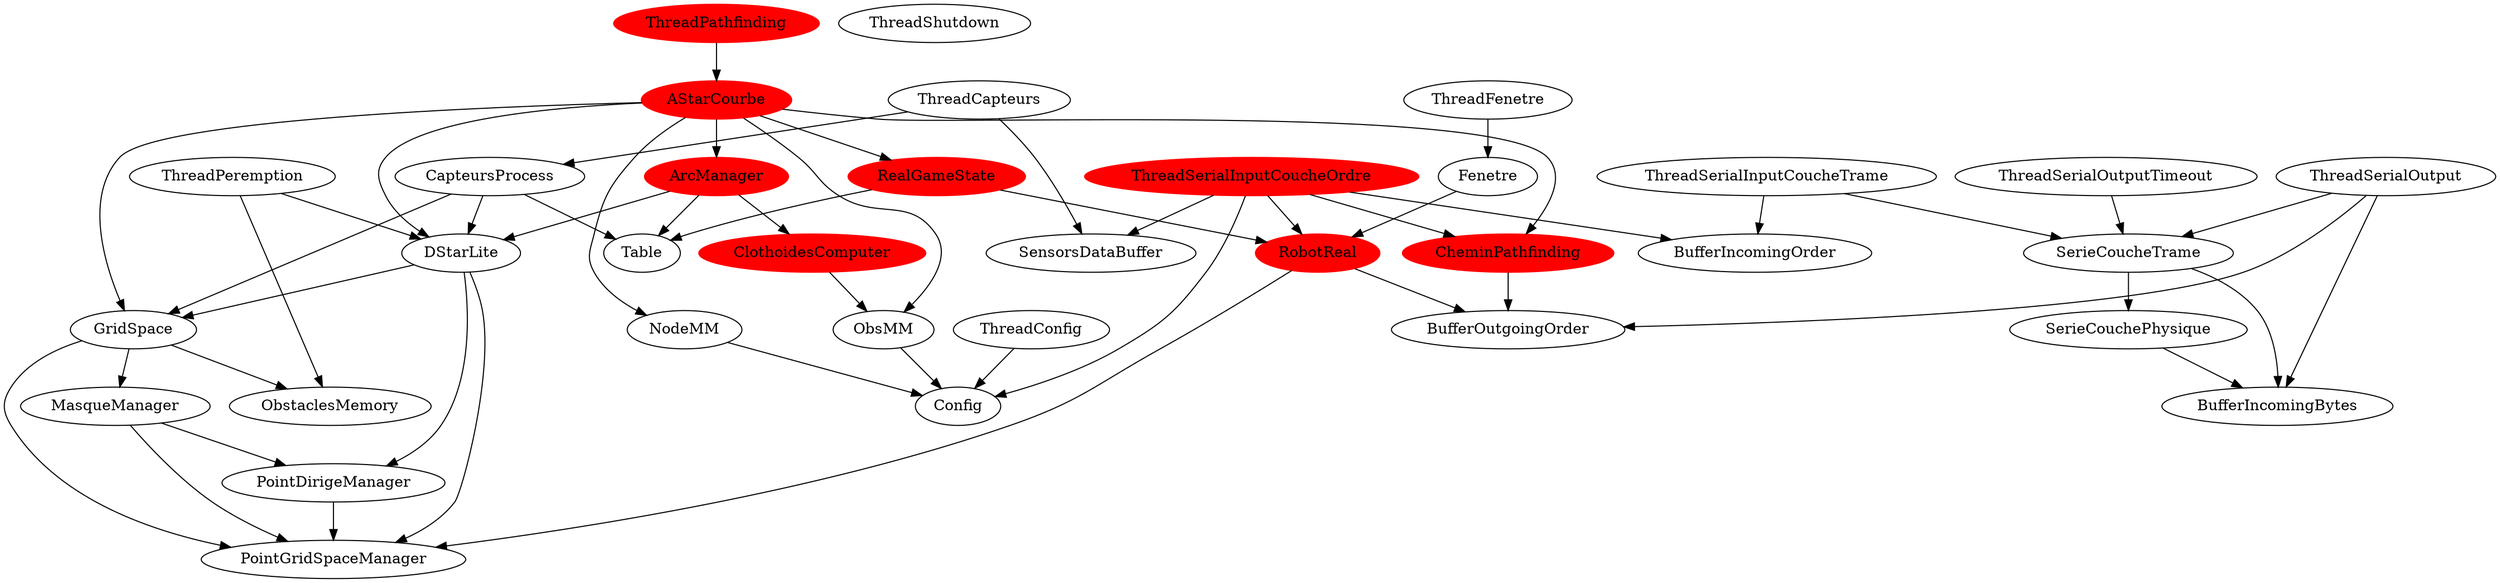 digraph dependancesJava {
ThreadCapteurs;
SensorsDataBuffer;
ThreadCapteurs -> SensorsDataBuffer;
CapteursProcess;
ThreadCapteurs -> CapteursProcess;
GridSpace;
CapteursProcess -> GridSpace;
ObstaclesMemory;
GridSpace -> ObstaclesMemory;
PointGridSpaceManager;
GridSpace -> PointGridSpaceManager;
MasqueManager;
GridSpace -> MasqueManager;
PointGridSpaceManager;
MasqueManager -> PointGridSpaceManager;
PointDirigeManager;
MasqueManager -> PointDirigeManager;
PointGridSpaceManager;
PointDirigeManager -> PointGridSpaceManager;
Table;
CapteursProcess -> Table;
DStarLite;
CapteursProcess -> DStarLite;
GridSpace;
DStarLite -> GridSpace;
PointGridSpaceManager;
DStarLite -> PointGridSpaceManager;
PointDirigeManager;
DStarLite -> PointDirigeManager;
ThreadConfig;
Config;
ThreadConfig -> Config;
ThreadPathfinding [color=red, style=filled];
AStarCourbe [color=red, style=filled];
ThreadPathfinding -> AStarCourbe;
DStarLite;
AStarCourbe -> DStarLite;
ArcManager [color=red, style=filled];
AStarCourbe -> ArcManager;
DStarLite;
ArcManager -> DStarLite;
ClothoidesComputer [color=red, style=filled];
ArcManager -> ClothoidesComputer;
ObsMM;
ClothoidesComputer -> ObsMM;
Config;
ObsMM -> Config;
Table;
ArcManager -> Table;
RealGameState [color=red, style=filled];
AStarCourbe -> RealGameState;
RobotReal [color=red, style=filled];
RealGameState -> RobotReal;
BufferOutgoingOrder;
RobotReal -> BufferOutgoingOrder;
PointGridSpaceManager;
RobotReal -> PointGridSpaceManager;
Table;
RealGameState -> Table;
CheminPathfinding [color=red, style=filled];
AStarCourbe -> CheminPathfinding;
BufferOutgoingOrder;
CheminPathfinding -> BufferOutgoingOrder;
NodeMM;
AStarCourbe -> NodeMM;
Config;
NodeMM -> Config;
GridSpace;
AStarCourbe -> GridSpace;
ObsMM;
AStarCourbe -> ObsMM;
ThreadPeremption;
ObstaclesMemory;
ThreadPeremption -> ObstaclesMemory;
DStarLite;
ThreadPeremption -> DStarLite;
ThreadFenetre;
Fenetre;
ThreadFenetre -> Fenetre;
RobotReal [color=red, style=filled];
Fenetre -> RobotReal;
ThreadSerialInputCoucheOrdre [color=red, style=filled];
Config;
ThreadSerialInputCoucheOrdre -> Config;
BufferIncomingOrder;
ThreadSerialInputCoucheOrdre -> BufferIncomingOrder;
SensorsDataBuffer;
ThreadSerialInputCoucheOrdre -> SensorsDataBuffer;
RobotReal [color=red, style=filled];
ThreadSerialInputCoucheOrdre -> RobotReal;
CheminPathfinding [color=red, style=filled];
ThreadSerialInputCoucheOrdre -> CheminPathfinding;
ThreadSerialInputCoucheTrame;
SerieCoucheTrame;
ThreadSerialInputCoucheTrame -> SerieCoucheTrame;
SerieCouchePhysique;
SerieCoucheTrame -> SerieCouchePhysique;
BufferIncomingBytes;
SerieCouchePhysique -> BufferIncomingBytes;
BufferIncomingBytes;
SerieCoucheTrame -> BufferIncomingBytes;
BufferIncomingOrder;
ThreadSerialInputCoucheTrame -> BufferIncomingOrder;
ThreadSerialOutput;
SerieCoucheTrame;
ThreadSerialOutput -> SerieCoucheTrame;
BufferOutgoingOrder;
ThreadSerialOutput -> BufferOutgoingOrder;
BufferIncomingBytes;
ThreadSerialOutput -> BufferIncomingBytes;
ThreadSerialOutputTimeout;
SerieCoucheTrame;
ThreadSerialOutputTimeout -> SerieCoucheTrame;
ThreadShutdown;
Config;
Config;
Config;
Fenetre;
ThreadShutdown;
ThreadCapteurs;
ThreadConfig;
ThreadPathfinding [color=red, style=filled];
ThreadPeremption;
ThreadFenetre;
ThreadSerialInputCoucheOrdre [color=red, style=filled];
ThreadSerialInputCoucheTrame;
ThreadSerialOutput;
ThreadSerialOutputTimeout;
ThreadCapteurs;
ThreadCapteurs;
ThreadConfig;
ThreadConfig;
ThreadPathfinding [color=red, style=filled];
ThreadPathfinding [color=red, style=filled];
ThreadPeremption;
ThreadPeremption;
ThreadFenetre;
ThreadFenetre;
ThreadSerialInputCoucheOrdre [color=red, style=filled];
ThreadSerialInputCoucheOrdre [color=red, style=filled];
ThreadSerialInputCoucheTrame;
ThreadSerialInputCoucheTrame;
ThreadSerialOutput;
ThreadSerialOutput;
ThreadSerialOutputTimeout;
ThreadSerialOutputTimeout;
}
